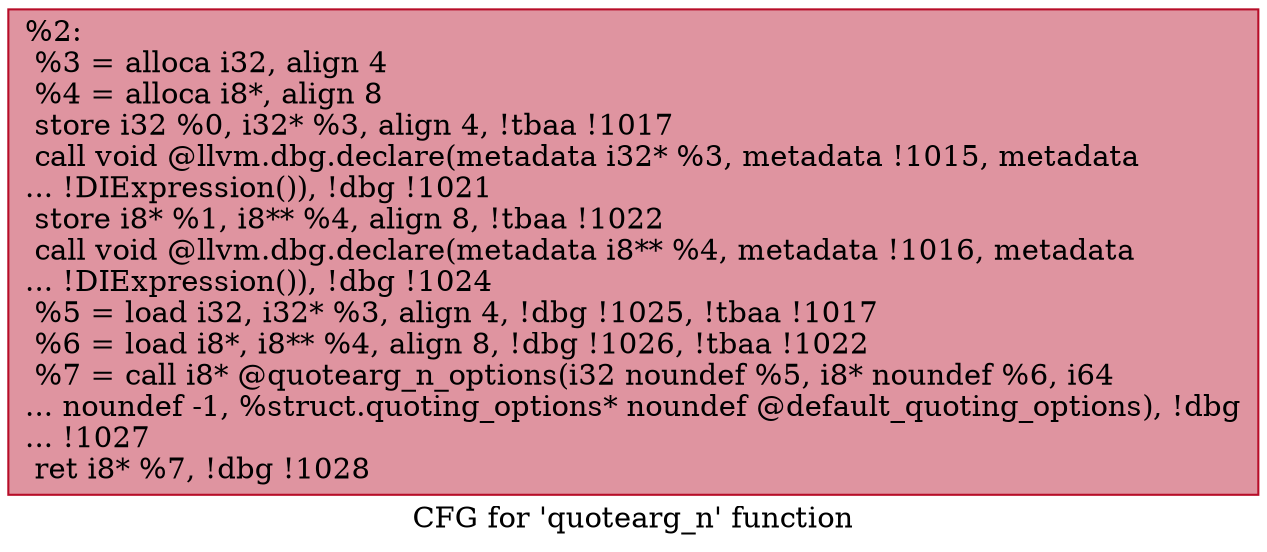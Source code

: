 digraph "CFG for 'quotearg_n' function" {
	label="CFG for 'quotearg_n' function";

	Node0x1f13450 [shape=record,color="#b70d28ff", style=filled, fillcolor="#b70d2870",label="{%2:\l  %3 = alloca i32, align 4\l  %4 = alloca i8*, align 8\l  store i32 %0, i32* %3, align 4, !tbaa !1017\l  call void @llvm.dbg.declare(metadata i32* %3, metadata !1015, metadata\l... !DIExpression()), !dbg !1021\l  store i8* %1, i8** %4, align 8, !tbaa !1022\l  call void @llvm.dbg.declare(metadata i8** %4, metadata !1016, metadata\l... !DIExpression()), !dbg !1024\l  %5 = load i32, i32* %3, align 4, !dbg !1025, !tbaa !1017\l  %6 = load i8*, i8** %4, align 8, !dbg !1026, !tbaa !1022\l  %7 = call i8* @quotearg_n_options(i32 noundef %5, i8* noundef %6, i64\l... noundef -1, %struct.quoting_options* noundef @default_quoting_options), !dbg\l... !1027\l  ret i8* %7, !dbg !1028\l}"];
}
